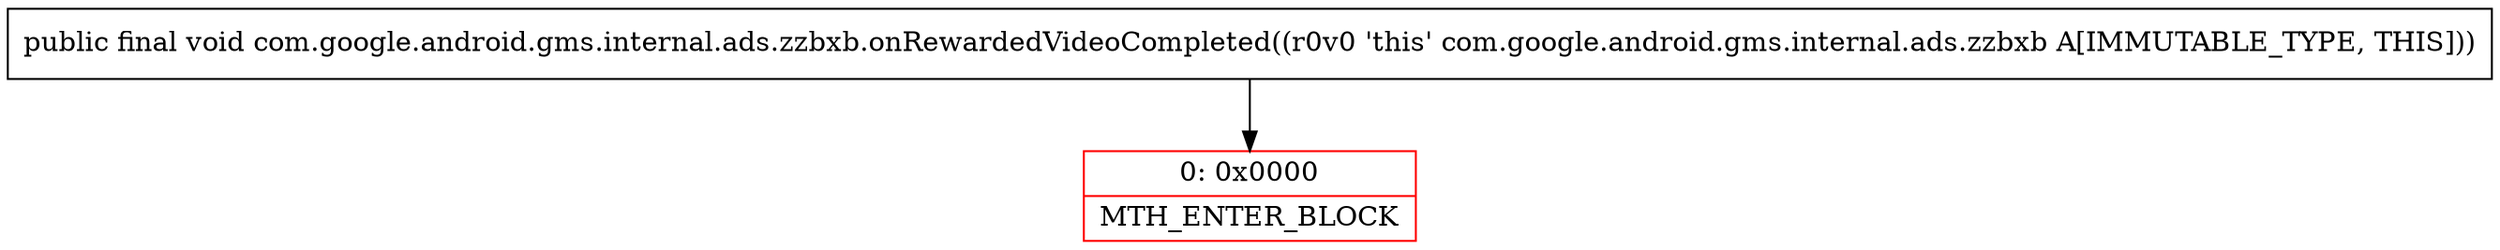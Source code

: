 digraph "CFG forcom.google.android.gms.internal.ads.zzbxb.onRewardedVideoCompleted()V" {
subgraph cluster_Region_757883761 {
label = "R(0)";
node [shape=record,color=blue];
}
Node_0 [shape=record,color=red,label="{0\:\ 0x0000|MTH_ENTER_BLOCK\l}"];
MethodNode[shape=record,label="{public final void com.google.android.gms.internal.ads.zzbxb.onRewardedVideoCompleted((r0v0 'this' com.google.android.gms.internal.ads.zzbxb A[IMMUTABLE_TYPE, THIS])) }"];
MethodNode -> Node_0;
}

